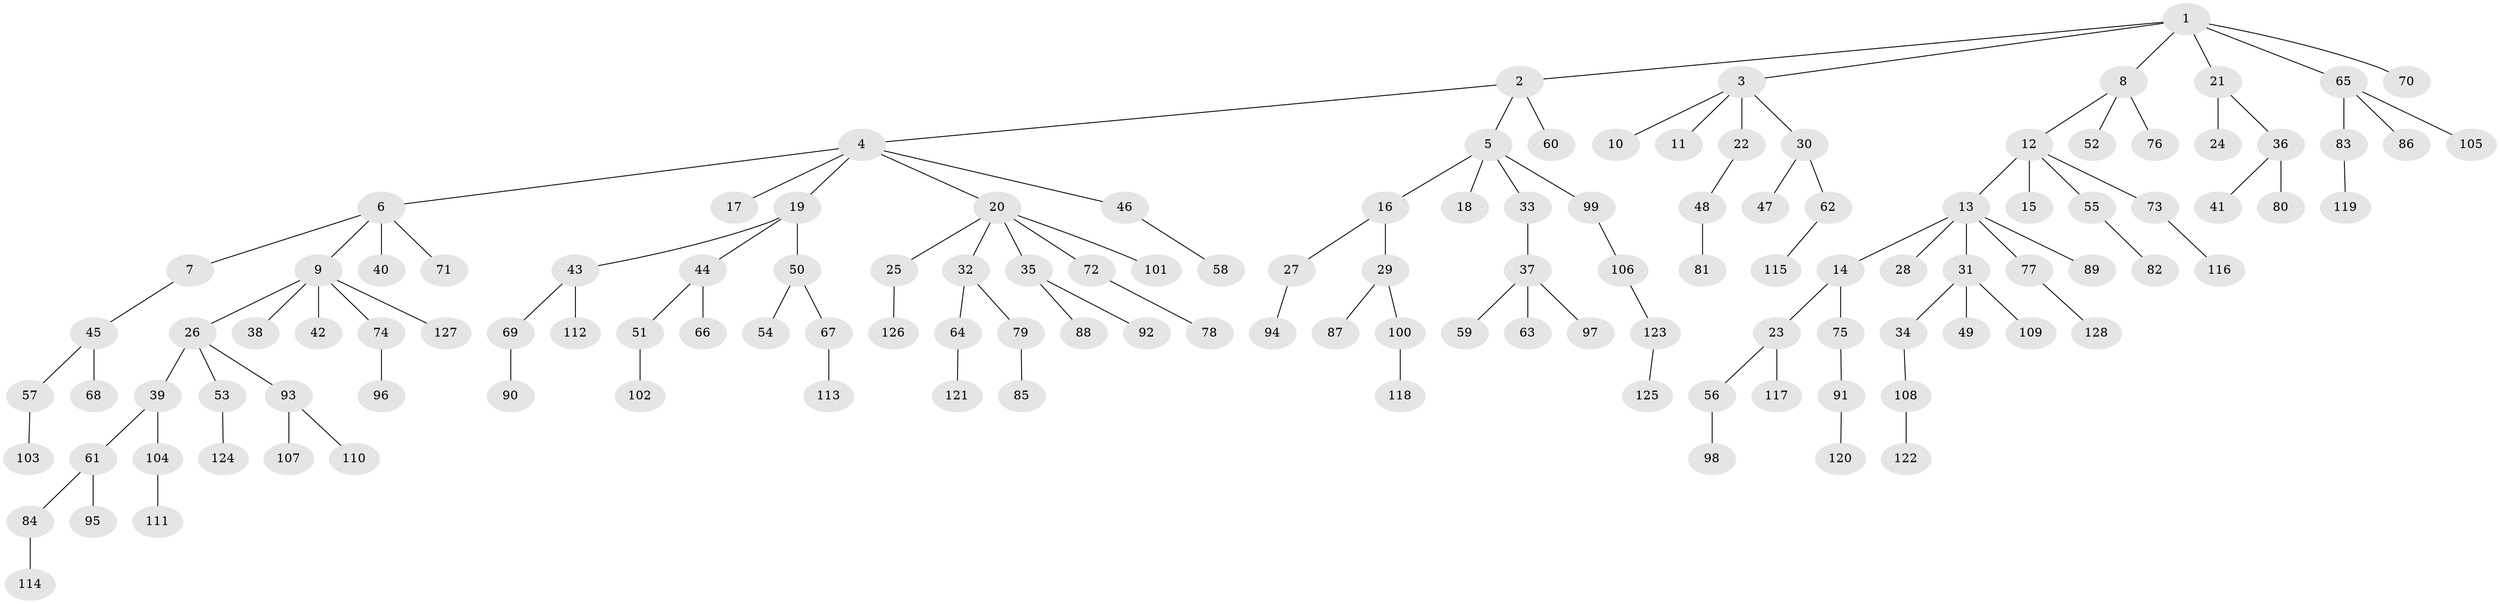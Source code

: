 // Generated by graph-tools (version 1.1) at 2025/26/03/09/25 03:26:28]
// undirected, 128 vertices, 127 edges
graph export_dot {
graph [start="1"]
  node [color=gray90,style=filled];
  1;
  2;
  3;
  4;
  5;
  6;
  7;
  8;
  9;
  10;
  11;
  12;
  13;
  14;
  15;
  16;
  17;
  18;
  19;
  20;
  21;
  22;
  23;
  24;
  25;
  26;
  27;
  28;
  29;
  30;
  31;
  32;
  33;
  34;
  35;
  36;
  37;
  38;
  39;
  40;
  41;
  42;
  43;
  44;
  45;
  46;
  47;
  48;
  49;
  50;
  51;
  52;
  53;
  54;
  55;
  56;
  57;
  58;
  59;
  60;
  61;
  62;
  63;
  64;
  65;
  66;
  67;
  68;
  69;
  70;
  71;
  72;
  73;
  74;
  75;
  76;
  77;
  78;
  79;
  80;
  81;
  82;
  83;
  84;
  85;
  86;
  87;
  88;
  89;
  90;
  91;
  92;
  93;
  94;
  95;
  96;
  97;
  98;
  99;
  100;
  101;
  102;
  103;
  104;
  105;
  106;
  107;
  108;
  109;
  110;
  111;
  112;
  113;
  114;
  115;
  116;
  117;
  118;
  119;
  120;
  121;
  122;
  123;
  124;
  125;
  126;
  127;
  128;
  1 -- 2;
  1 -- 3;
  1 -- 8;
  1 -- 21;
  1 -- 65;
  1 -- 70;
  2 -- 4;
  2 -- 5;
  2 -- 60;
  3 -- 10;
  3 -- 11;
  3 -- 22;
  3 -- 30;
  4 -- 6;
  4 -- 17;
  4 -- 19;
  4 -- 20;
  4 -- 46;
  5 -- 16;
  5 -- 18;
  5 -- 33;
  5 -- 99;
  6 -- 7;
  6 -- 9;
  6 -- 40;
  6 -- 71;
  7 -- 45;
  8 -- 12;
  8 -- 52;
  8 -- 76;
  9 -- 26;
  9 -- 38;
  9 -- 42;
  9 -- 74;
  9 -- 127;
  12 -- 13;
  12 -- 15;
  12 -- 55;
  12 -- 73;
  13 -- 14;
  13 -- 28;
  13 -- 31;
  13 -- 77;
  13 -- 89;
  14 -- 23;
  14 -- 75;
  16 -- 27;
  16 -- 29;
  19 -- 43;
  19 -- 44;
  19 -- 50;
  20 -- 25;
  20 -- 32;
  20 -- 35;
  20 -- 72;
  20 -- 101;
  21 -- 24;
  21 -- 36;
  22 -- 48;
  23 -- 56;
  23 -- 117;
  25 -- 126;
  26 -- 39;
  26 -- 53;
  26 -- 93;
  27 -- 94;
  29 -- 87;
  29 -- 100;
  30 -- 47;
  30 -- 62;
  31 -- 34;
  31 -- 49;
  31 -- 109;
  32 -- 64;
  32 -- 79;
  33 -- 37;
  34 -- 108;
  35 -- 88;
  35 -- 92;
  36 -- 41;
  36 -- 80;
  37 -- 59;
  37 -- 63;
  37 -- 97;
  39 -- 61;
  39 -- 104;
  43 -- 69;
  43 -- 112;
  44 -- 51;
  44 -- 66;
  45 -- 57;
  45 -- 68;
  46 -- 58;
  48 -- 81;
  50 -- 54;
  50 -- 67;
  51 -- 102;
  53 -- 124;
  55 -- 82;
  56 -- 98;
  57 -- 103;
  61 -- 84;
  61 -- 95;
  62 -- 115;
  64 -- 121;
  65 -- 83;
  65 -- 86;
  65 -- 105;
  67 -- 113;
  69 -- 90;
  72 -- 78;
  73 -- 116;
  74 -- 96;
  75 -- 91;
  77 -- 128;
  79 -- 85;
  83 -- 119;
  84 -- 114;
  91 -- 120;
  93 -- 107;
  93 -- 110;
  99 -- 106;
  100 -- 118;
  104 -- 111;
  106 -- 123;
  108 -- 122;
  123 -- 125;
}
